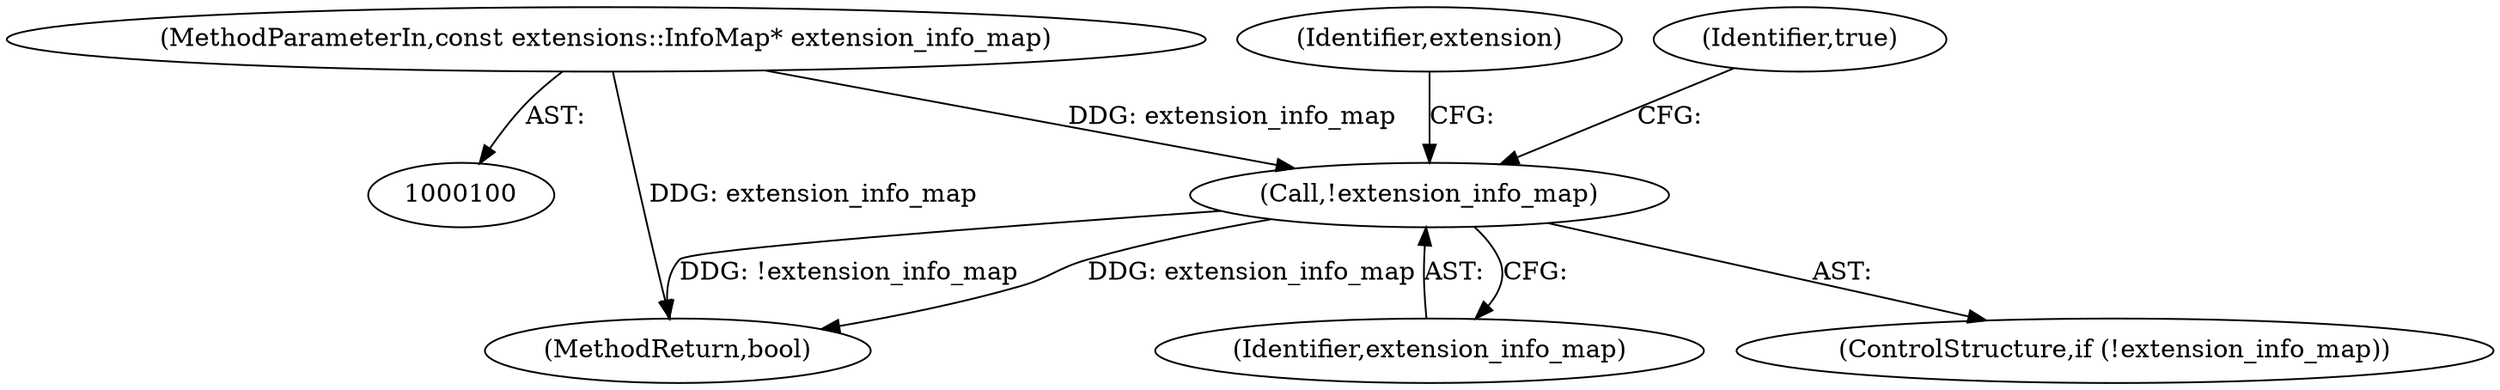 digraph "0_Chrome_5c437bcc7a51edbef45242c5173cf7871fde2866@pointer" {
"1000108" [label="(Call,!extension_info_map)"];
"1000101" [label="(MethodParameterIn,const extensions::InfoMap* extension_info_map)"];
"1000114" [label="(Identifier,extension)"];
"1000101" [label="(MethodParameterIn,const extensions::InfoMap* extension_info_map)"];
"1000109" [label="(Identifier,extension_info_map)"];
"1000162" [label="(MethodReturn,bool)"];
"1000107" [label="(ControlStructure,if (!extension_info_map))"];
"1000108" [label="(Call,!extension_info_map)"];
"1000111" [label="(Identifier,true)"];
"1000108" -> "1000107"  [label="AST: "];
"1000108" -> "1000109"  [label="CFG: "];
"1000109" -> "1000108"  [label="AST: "];
"1000111" -> "1000108"  [label="CFG: "];
"1000114" -> "1000108"  [label="CFG: "];
"1000108" -> "1000162"  [label="DDG: !extension_info_map"];
"1000108" -> "1000162"  [label="DDG: extension_info_map"];
"1000101" -> "1000108"  [label="DDG: extension_info_map"];
"1000101" -> "1000100"  [label="AST: "];
"1000101" -> "1000162"  [label="DDG: extension_info_map"];
}
